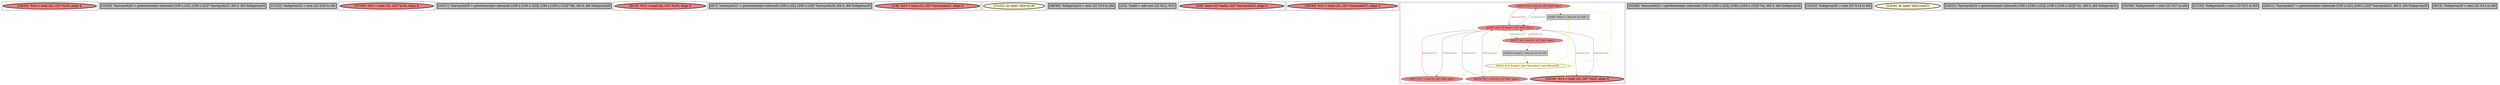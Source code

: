 
digraph G {





subgraph cluster20 {


node1029 [penwidth=3.0,fontsize=20,fillcolor=lightcoral,label="[16/23]  %16 = load i32, i32* %i16, align 4",shape=ellipse,style=filled ]



}

subgraph cluster18 {


node1027 [penwidth=3.0,fontsize=20,fillcolor=grey,label="[19/20]  %arrayidx35 = getelementptr inbounds [100 x i32], [100 x i32]* %arrayidx33, i64 0, i64 %idxprom34",shape=rectangle,style=filled ]



}

subgraph cluster16 {


node1025 [penwidth=3.0,fontsize=20,fillcolor=grey,label="[17/22]  %idxprom32 = sext i32 %16 to i64",shape=rectangle,style=filled ]



}

subgraph cluster17 {


node1026 [penwidth=3.0,fontsize=20,fillcolor=lightcoral,label="[47/50]  %10 = load i32, i32* %i16, align 4",shape=ellipse,style=filled ]



}

subgraph cluster4 {


node1005 [penwidth=3.0,fontsize=20,fillcolor=grey,label="[10/11]  %arrayidx29 = getelementptr inbounds [100 x [100 x i32]], [100 x [100 x i32]]* %b, i64 0, i64 %idxprom28",shape=rectangle,style=filled ]



}

subgraph cluster3 {


node1004 [penwidth=3.0,fontsize=20,fillcolor=lightcoral,label="[8/13]  %13 = load i32, i32* %i16, align 4",shape=ellipse,style=filled ]



}

subgraph cluster2 {


node1003 [penwidth=3.0,fontsize=20,fillcolor=grey,label="[0/7]  %arrayidx31 = getelementptr inbounds [100 x i32], [100 x i32]* %arrayidx29, i64 0, i64 %idxprom30",shape=rectangle,style=filled ]



}

subgraph cluster1 {


node1002 [penwidth=3.0,fontsize=20,fillcolor=lightcoral,label="[1/6]  %15 = load i32, i32* %arrayidx31, align 4",shape=ellipse,style=filled ]



}

subgraph cluster12 {


node1021 [penwidth=3.0,fontsize=20,fillcolor=lemonchiffon,label="[51/52]  br label %for.inc36",shape=ellipse,style=filled ]



}

subgraph cluster5 {


node1006 [penwidth=3.0,fontsize=20,fillcolor=grey,label="[48/49]  %idxprom24 = sext i32 %10 to i64",shape=rectangle,style=filled ]



}

subgraph cluster0 {


node1001 [penwidth=3.0,fontsize=20,fillcolor=grey,label="[2/5]  %add = add nsw i32 %12, %15",shape=rectangle,style=filled ]



}

subgraph cluster6 {


node1007 [penwidth=3.0,fontsize=20,fillcolor=lightcoral,label="[3/4]  store i32 %add, i32* %arrayidx35, align 4",shape=ellipse,style=filled ]



}

subgraph cluster14 {


node1023 [penwidth=3.0,fontsize=20,fillcolor=lightcoral,label="[29/30]  %12 = load i32, i32* %arrayidx27, align 4",shape=ellipse,style=filled ]



}

subgraph cluster7 {


node1016 [fillcolor=lightcoral,label="[38/41]  %18 = load i32, i32* %j20, align 4",shape=ellipse,style=filled ]
node1015 [fillcolor=grey,label="[43/56]  %cmp22 = icmp slt i32 %9, 100",shape=rectangle,style=filled ]
node1009 [fillcolor=grey,label="[39/40]  %inc37 = add nsw i32 %18, 1",shape=rectangle,style=filled ]
node1012 [penwidth=3.0,fontsize=20,fillcolor=lightcoral,label="[24/59]  %14 = load i32, i32* %j20, align 4",shape=ellipse,style=filled ]
node1008 [fillcolor=lightcoral,label="[34/37]  %17 = load i32, i32* %j20, align 4",shape=ellipse,style=filled ]
node1014 [fillcolor=lemonchiffon,label="[44/55]  br i1 %cmp22, label %for.body23, label %for.end38",shape=ellipse,style=filled ]
node1010 [fillcolor=lightcoral,label="[26/33]  %11 = load i32, i32* %j20, align 4",shape=ellipse,style=filled ]
node1013 [fillcolor=lightcoral,label="[42/57]  %9 = load i32, i32* %j20, align 4",shape=ellipse,style=filled ]
node1011 [fillcolor=lightcoral,label="[25/58]  store i32 %inc37, i32* %j20, align 4",shape=ellipse,style=filled ]

node1014->node1012 [style=solid,color=gold,label="C",penwidth=1.0,fontcolor=gold ]
node1014->node1013 [style=solid,color=gold,label="C",penwidth=1.0,fontcolor=gold ]
node1013->node1015 [style=solid,color=black,label="",penwidth=0.5,fontcolor=black ]
node1014->node1010 [style=solid,color=gold,label="C",penwidth=1.0,fontcolor=gold ]
node1014->node1014 [style=solid,color=gold,label="C",penwidth=1.0,fontcolor=gold ]
node1011->node1012 [style=solid,color=forestgreen,label="T|indep|Const",penwidth=1.0,fontcolor=forestgreen ]
node1016->node1009 [style=solid,color=black,label="",penwidth=0.5,fontcolor=black ]
node1015->node1014 [style=solid,color=black,label="",penwidth=0.5,fontcolor=black ]
node1014->node1015 [style=solid,color=gold,label="C",penwidth=1.0,fontcolor=gold ]
node1010->node1011 [style=solid,color=firebrick3,label="A|indep|Const",penwidth=1.0,fontcolor=firebrick3 ]
node1011->node1010 [style=solid,color=forestgreen,label="T|indep|Const",penwidth=1.0,fontcolor=forestgreen ]
node1016->node1011 [style=solid,color=firebrick3,label="A|indep|Const",penwidth=1.0,fontcolor=firebrick3 ]
node1011->node1016 [style=solid,color=forestgreen,label="T|indep|Const",penwidth=1.0,fontcolor=forestgreen ]
node1014->node1016 [style=solid,color=gold,label="C",penwidth=1.0,fontcolor=gold ]
node1012->node1011 [style=solid,color=firebrick3,label="A|indep|Const",penwidth=1.0,fontcolor=firebrick3 ]
node1009->node1011 [style=solid,color=black,label="",penwidth=0.5,fontcolor=black ]
node1013->node1011 [style=solid,color=firebrick3,label="A|indep|Const",penwidth=1.0,fontcolor=firebrick3 ]
node1011->node1008 [style=solid,color=forestgreen,label="T|indep|Const",penwidth=1.0,fontcolor=forestgreen ]
node1014->node1008 [style=solid,color=gold,label="C",penwidth=1.0,fontcolor=gold ]
node1008->node1011 [style=solid,color=firebrick3,label="A|indep|Const",penwidth=1.0,fontcolor=firebrick3 ]
node1014->node1011 [style=solid,color=gold,label="C",penwidth=1.0,fontcolor=gold ]
node1011->node1013 [style=solid,color=forestgreen,label="T|indep|Const",penwidth=1.0,fontcolor=forestgreen ]
node1014->node1009 [style=solid,color=gold,label="C",penwidth=1.0,fontcolor=gold ]


}

subgraph cluster8 {


node1017 [penwidth=3.0,fontsize=20,fillcolor=grey,label="[45/46]  %arrayidx25 = getelementptr inbounds [100 x [100 x i32]], [100 x [100 x i32]]* %a, i64 0, i64 %idxprom24",shape=rectangle,style=filled ]



}

subgraph cluster21 {


node1030 [penwidth=3.0,fontsize=20,fillcolor=grey,label="[14/15]  %idxprom30 = sext i32 %14 to i64",shape=rectangle,style=filled ]



}

subgraph cluster9 {


node1018 [penwidth=3.0,fontsize=20,fillcolor=lemonchiffon,label="[53/54]  br label %for.cond21",shape=ellipse,style=filled ]



}

subgraph cluster19 {


node1028 [penwidth=3.0,fontsize=20,fillcolor=grey,label="[18/21]  %arrayidx33 = getelementptr inbounds [100 x [100 x i32]], [100 x [100 x i32]]* %c, i64 0, i64 %idxprom32",shape=rectangle,style=filled ]



}

subgraph cluster10 {


node1019 [penwidth=3.0,fontsize=20,fillcolor=grey,label="[35/36]  %idxprom34 = sext i32 %17 to i64",shape=rectangle,style=filled ]



}

subgraph cluster11 {


node1020 [penwidth=3.0,fontsize=20,fillcolor=grey,label="[27/32]  %idxprom26 = sext i32 %11 to i64",shape=rectangle,style=filled ]



}

subgraph cluster13 {


node1022 [penwidth=3.0,fontsize=20,fillcolor=grey,label="[28/31]  %arrayidx27 = getelementptr inbounds [100 x i32], [100 x i32]* %arrayidx25, i64 0, i64 %idxprom26",shape=rectangle,style=filled ]



}

subgraph cluster15 {


node1024 [penwidth=3.0,fontsize=20,fillcolor=grey,label="[9/12]  %idxprom28 = sext i32 %13 to i64",shape=rectangle,style=filled ]



}

}
